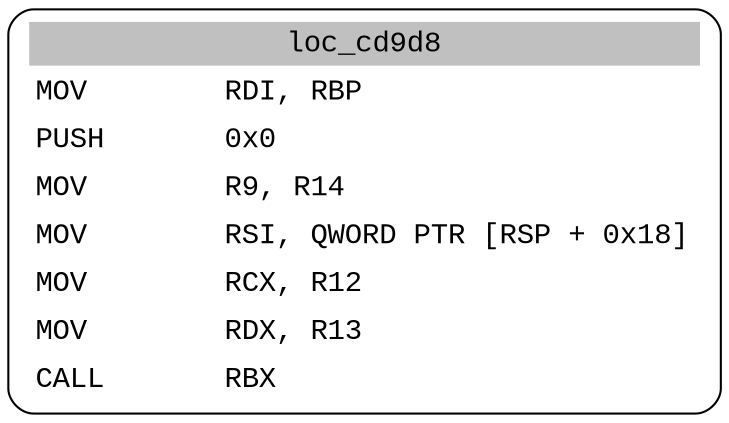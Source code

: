 digraph asm_graph {
1941 [
shape="Mrecord" fontname="Courier New"label =<<table border="0" cellborder="0" cellpadding="3"><tr><td align="center" colspan="2" bgcolor="grey">loc_cd9d8</td></tr><tr><td align="left">MOV        RDI, RBP</td></tr><tr><td align="left">PUSH       0x0</td></tr><tr><td align="left">MOV        R9, R14</td></tr><tr><td align="left">MOV        RSI, QWORD PTR [RSP + 0x18]</td></tr><tr><td align="left">MOV        RCX, R12</td></tr><tr><td align="left">MOV        RDX, R13</td></tr><tr><td align="left">CALL       RBX</td></tr></table>> ];
}